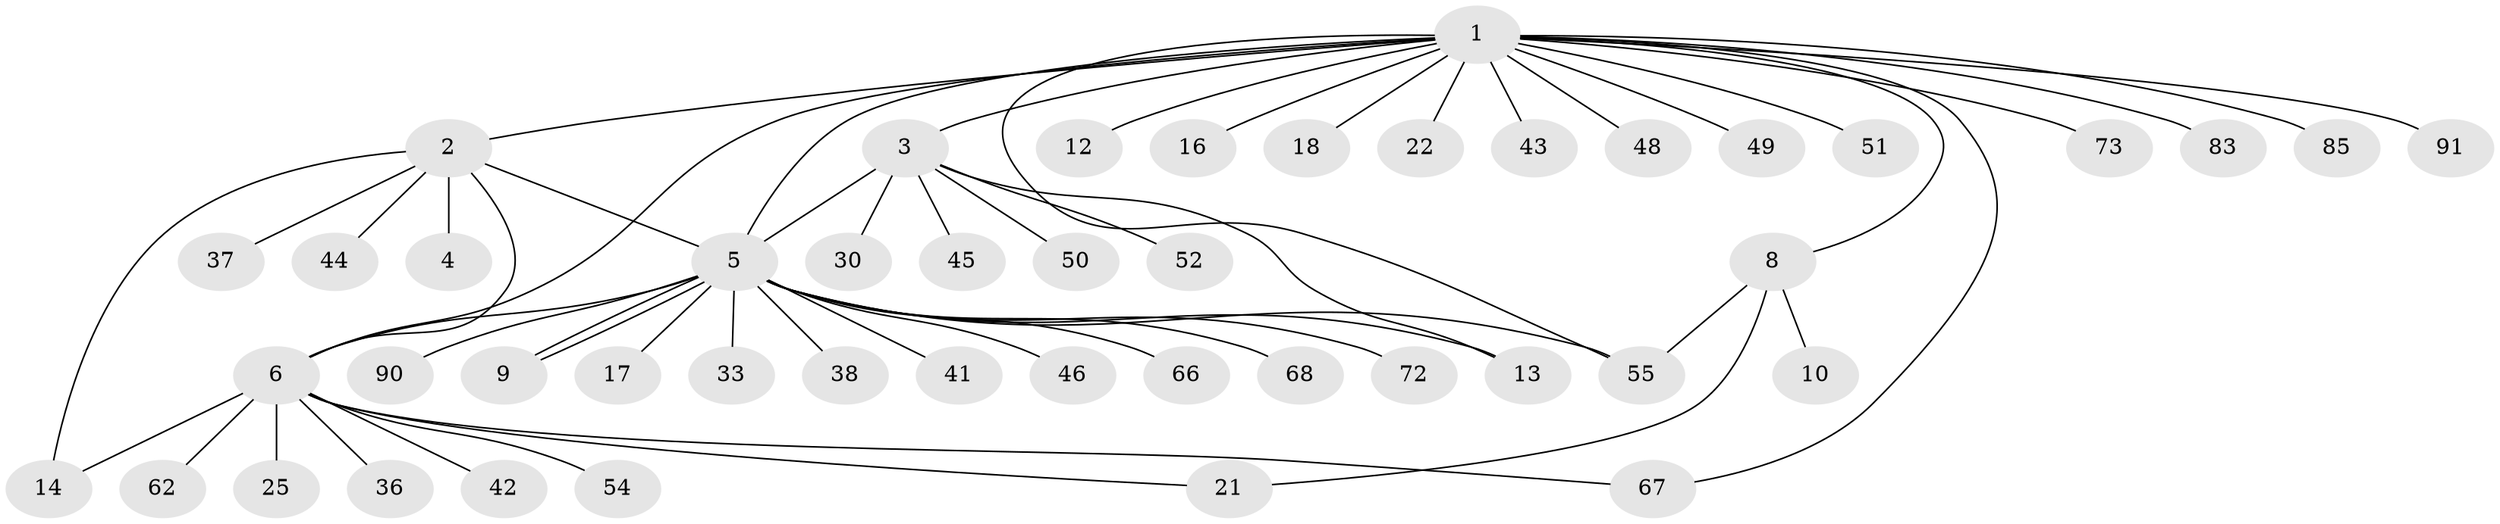 // original degree distribution, {20: 0.010869565217391304, 5: 0.010869565217391304, 7: 0.010869565217391304, 1: 0.5869565217391305, 19: 0.010869565217391304, 13: 0.010869565217391304, 6: 0.021739130434782608, 9: 0.010869565217391304, 2: 0.20652173913043478, 4: 0.010869565217391304, 3: 0.09782608695652174, 8: 0.010869565217391304}
// Generated by graph-tools (version 1.1) at 2025/14/03/09/25 04:14:25]
// undirected, 46 vertices, 56 edges
graph export_dot {
graph [start="1"]
  node [color=gray90,style=filled];
  1;
  2 [super="+7"];
  3;
  4;
  5 [super="+32+29+15+11+27"];
  6 [super="+19"];
  8 [super="+47+88+80+31+35"];
  9;
  10;
  12;
  13;
  14 [super="+53+57"];
  16;
  17;
  18;
  21 [super="+58"];
  22 [super="+39"];
  25;
  30;
  33;
  36;
  37;
  38;
  41 [super="+64"];
  42;
  43 [super="+71"];
  44;
  45;
  46 [super="+86"];
  48;
  49 [super="+89"];
  50;
  51;
  52;
  54;
  55 [super="+69"];
  62 [super="+77"];
  66;
  67;
  68;
  72;
  73;
  83;
  85;
  90;
  91;
  1 -- 2;
  1 -- 3;
  1 -- 6;
  1 -- 8;
  1 -- 12;
  1 -- 16;
  1 -- 18;
  1 -- 22;
  1 -- 43;
  1 -- 48;
  1 -- 49;
  1 -- 51;
  1 -- 55;
  1 -- 67;
  1 -- 73;
  1 -- 83;
  1 -- 85;
  1 -- 91;
  1 -- 5 [weight=2];
  2 -- 4;
  2 -- 5;
  2 -- 37;
  2 -- 44;
  2 -- 6;
  2 -- 14;
  3 -- 13;
  3 -- 30;
  3 -- 45;
  3 -- 50;
  3 -- 52;
  3 -- 5;
  5 -- 9;
  5 -- 9;
  5 -- 13 [weight=2];
  5 -- 17;
  5 -- 33;
  5 -- 38;
  5 -- 41;
  5 -- 55 [weight=2];
  5 -- 66;
  5 -- 68;
  5 -- 72;
  5 -- 90;
  5 -- 6 [weight=2];
  5 -- 46;
  6 -- 21;
  6 -- 25;
  6 -- 36;
  6 -- 42;
  6 -- 54;
  6 -- 62;
  6 -- 67;
  6 -- 14;
  8 -- 10;
  8 -- 55;
  8 -- 21;
}
